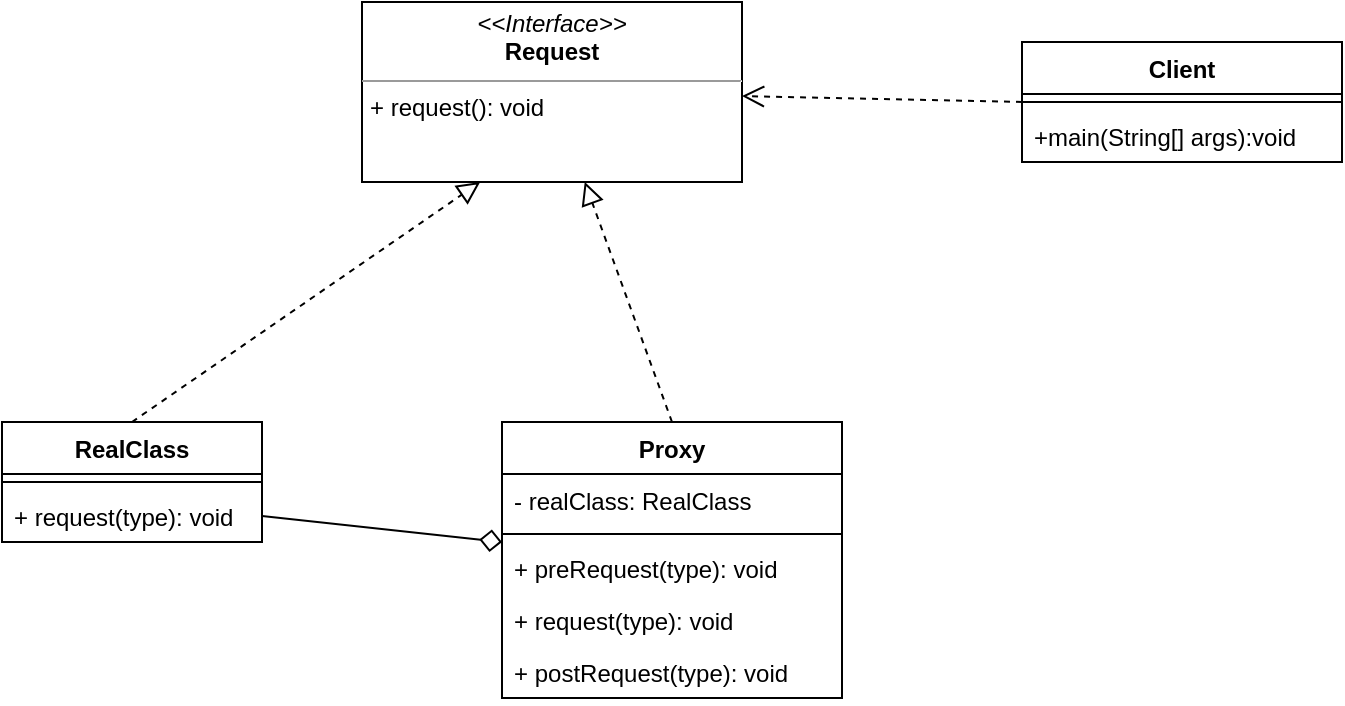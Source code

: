<mxfile version="13.9.9" type="github">
  <diagram id="lRm6O7h3iOEfPQX9_SeQ" name="Page-1">
    <mxGraphModel dx="1406" dy="694" grid="1" gridSize="10" guides="1" tooltips="1" connect="1" arrows="1" fold="1" page="1" pageScale="1" pageWidth="827" pageHeight="1169" math="0" shadow="0">
      <root>
        <mxCell id="0" />
        <mxCell id="1" parent="0" />
        <mxCell id="fKPxFeMQNm4_caw4wuk1-1" value="&lt;p style=&quot;margin: 0px ; margin-top: 4px ; text-align: center&quot;&gt;&lt;i&gt;&amp;lt;&amp;lt;Interface&amp;gt;&amp;gt;&lt;/i&gt;&lt;br&gt;&lt;b&gt;Request&lt;/b&gt;&lt;/p&gt;&lt;hr size=&quot;1&quot;&gt;&lt;p style=&quot;margin: 0px ; margin-left: 4px&quot;&gt;+ request(): void&lt;br&gt;&lt;/p&gt;" style="verticalAlign=top;align=left;overflow=fill;fontSize=12;fontFamily=Helvetica;html=1;" vertex="1" parent="1">
          <mxGeometry x="270" y="50" width="190" height="90" as="geometry" />
        </mxCell>
        <mxCell id="fKPxFeMQNm4_caw4wuk1-7" style="rounded=0;orthogonalLoop=1;jettySize=auto;html=1;exitX=0.5;exitY=0;exitDx=0;exitDy=0;entryX=0.311;entryY=1;entryDx=0;entryDy=0;entryPerimeter=0;dashed=1;endArrow=block;endFill=0;strokeWidth=1;endSize=9;" edge="1" parent="1" source="fKPxFeMQNm4_caw4wuk1-3" target="fKPxFeMQNm4_caw4wuk1-1">
          <mxGeometry relative="1" as="geometry" />
        </mxCell>
        <mxCell id="fKPxFeMQNm4_caw4wuk1-3" value="RealClass" style="swimlane;fontStyle=1;align=center;verticalAlign=top;childLayout=stackLayout;horizontal=1;startSize=26;horizontalStack=0;resizeParent=1;resizeParentMax=0;resizeLast=0;collapsible=1;marginBottom=0;" vertex="1" parent="1">
          <mxGeometry x="90" y="260" width="130" height="60" as="geometry" />
        </mxCell>
        <mxCell id="fKPxFeMQNm4_caw4wuk1-5" value="" style="line;strokeWidth=1;fillColor=none;align=left;verticalAlign=middle;spacingTop=-1;spacingLeft=3;spacingRight=3;rotatable=0;labelPosition=right;points=[];portConstraint=eastwest;" vertex="1" parent="fKPxFeMQNm4_caw4wuk1-3">
          <mxGeometry y="26" width="130" height="8" as="geometry" />
        </mxCell>
        <mxCell id="fKPxFeMQNm4_caw4wuk1-6" value="+ request(type): void" style="text;strokeColor=none;fillColor=none;align=left;verticalAlign=top;spacingLeft=4;spacingRight=4;overflow=hidden;rotatable=0;points=[[0,0.5],[1,0.5]];portConstraint=eastwest;" vertex="1" parent="fKPxFeMQNm4_caw4wuk1-3">
          <mxGeometry y="34" width="130" height="26" as="geometry" />
        </mxCell>
        <mxCell id="fKPxFeMQNm4_caw4wuk1-16" style="edgeStyle=none;rounded=0;orthogonalLoop=1;jettySize=auto;html=1;exitX=0.5;exitY=0;exitDx=0;exitDy=0;dashed=1;endArrow=block;endFill=0;endSize=9;strokeWidth=1;" edge="1" parent="1" source="fKPxFeMQNm4_caw4wuk1-8" target="fKPxFeMQNm4_caw4wuk1-1">
          <mxGeometry relative="1" as="geometry" />
        </mxCell>
        <mxCell id="fKPxFeMQNm4_caw4wuk1-8" value="Proxy" style="swimlane;fontStyle=1;align=center;verticalAlign=top;childLayout=stackLayout;horizontal=1;startSize=26;horizontalStack=0;resizeParent=1;resizeParentMax=0;resizeLast=0;collapsible=1;marginBottom=0;" vertex="1" parent="1">
          <mxGeometry x="340" y="260" width="170" height="138" as="geometry" />
        </mxCell>
        <mxCell id="fKPxFeMQNm4_caw4wuk1-9" value="- realClass: RealClass" style="text;strokeColor=none;fillColor=none;align=left;verticalAlign=top;spacingLeft=4;spacingRight=4;overflow=hidden;rotatable=0;points=[[0,0.5],[1,0.5]];portConstraint=eastwest;" vertex="1" parent="fKPxFeMQNm4_caw4wuk1-8">
          <mxGeometry y="26" width="170" height="26" as="geometry" />
        </mxCell>
        <mxCell id="fKPxFeMQNm4_caw4wuk1-10" value="" style="line;strokeWidth=1;fillColor=none;align=left;verticalAlign=middle;spacingTop=-1;spacingLeft=3;spacingRight=3;rotatable=0;labelPosition=right;points=[];portConstraint=eastwest;" vertex="1" parent="fKPxFeMQNm4_caw4wuk1-8">
          <mxGeometry y="52" width="170" height="8" as="geometry" />
        </mxCell>
        <mxCell id="fKPxFeMQNm4_caw4wuk1-11" value="+ preRequest(type): void" style="text;strokeColor=none;fillColor=none;align=left;verticalAlign=top;spacingLeft=4;spacingRight=4;overflow=hidden;rotatable=0;points=[[0,0.5],[1,0.5]];portConstraint=eastwest;" vertex="1" parent="fKPxFeMQNm4_caw4wuk1-8">
          <mxGeometry y="60" width="170" height="26" as="geometry" />
        </mxCell>
        <mxCell id="fKPxFeMQNm4_caw4wuk1-12" value="+ request(type): void" style="text;strokeColor=none;fillColor=none;align=left;verticalAlign=top;spacingLeft=4;spacingRight=4;overflow=hidden;rotatable=0;points=[[0,0.5],[1,0.5]];portConstraint=eastwest;" vertex="1" parent="fKPxFeMQNm4_caw4wuk1-8">
          <mxGeometry y="86" width="170" height="26" as="geometry" />
        </mxCell>
        <mxCell id="fKPxFeMQNm4_caw4wuk1-15" value="+ postRequest(type): void" style="text;strokeColor=none;fillColor=none;align=left;verticalAlign=top;spacingLeft=4;spacingRight=4;overflow=hidden;rotatable=0;points=[[0,0.5],[1,0.5]];portConstraint=eastwest;" vertex="1" parent="fKPxFeMQNm4_caw4wuk1-8">
          <mxGeometry y="112" width="170" height="26" as="geometry" />
        </mxCell>
        <mxCell id="fKPxFeMQNm4_caw4wuk1-17" style="edgeStyle=none;rounded=0;orthogonalLoop=1;jettySize=auto;html=1;exitX=1;exitY=0.5;exitDx=0;exitDy=0;entryX=0;entryY=0;entryDx=0;entryDy=0;entryPerimeter=0;endArrow=diamond;endFill=0;endSize=9;strokeWidth=1;" edge="1" parent="1" source="fKPxFeMQNm4_caw4wuk1-6" target="fKPxFeMQNm4_caw4wuk1-11">
          <mxGeometry relative="1" as="geometry" />
        </mxCell>
        <mxCell id="fKPxFeMQNm4_caw4wuk1-22" style="edgeStyle=none;rounded=0;orthogonalLoop=1;jettySize=auto;html=1;exitX=0;exitY=0.5;exitDx=0;exitDy=0;endArrow=open;endFill=0;endSize=9;strokeWidth=1;dashed=1;" edge="1" parent="1" source="fKPxFeMQNm4_caw4wuk1-18" target="fKPxFeMQNm4_caw4wuk1-1">
          <mxGeometry relative="1" as="geometry" />
        </mxCell>
        <mxCell id="fKPxFeMQNm4_caw4wuk1-18" value="Client" style="swimlane;fontStyle=1;align=center;verticalAlign=top;childLayout=stackLayout;horizontal=1;startSize=26;horizontalStack=0;resizeParent=1;resizeParentMax=0;resizeLast=0;collapsible=1;marginBottom=0;" vertex="1" parent="1">
          <mxGeometry x="600" y="70" width="160" height="60" as="geometry" />
        </mxCell>
        <mxCell id="fKPxFeMQNm4_caw4wuk1-20" value="" style="line;strokeWidth=1;fillColor=none;align=left;verticalAlign=middle;spacingTop=-1;spacingLeft=3;spacingRight=3;rotatable=0;labelPosition=right;points=[];portConstraint=eastwest;" vertex="1" parent="fKPxFeMQNm4_caw4wuk1-18">
          <mxGeometry y="26" width="160" height="8" as="geometry" />
        </mxCell>
        <mxCell id="fKPxFeMQNm4_caw4wuk1-21" value="+main(String[] args):void" style="text;strokeColor=none;fillColor=none;align=left;verticalAlign=top;spacingLeft=4;spacingRight=4;overflow=hidden;rotatable=0;points=[[0,0.5],[1,0.5]];portConstraint=eastwest;" vertex="1" parent="fKPxFeMQNm4_caw4wuk1-18">
          <mxGeometry y="34" width="160" height="26" as="geometry" />
        </mxCell>
      </root>
    </mxGraphModel>
  </diagram>
</mxfile>
